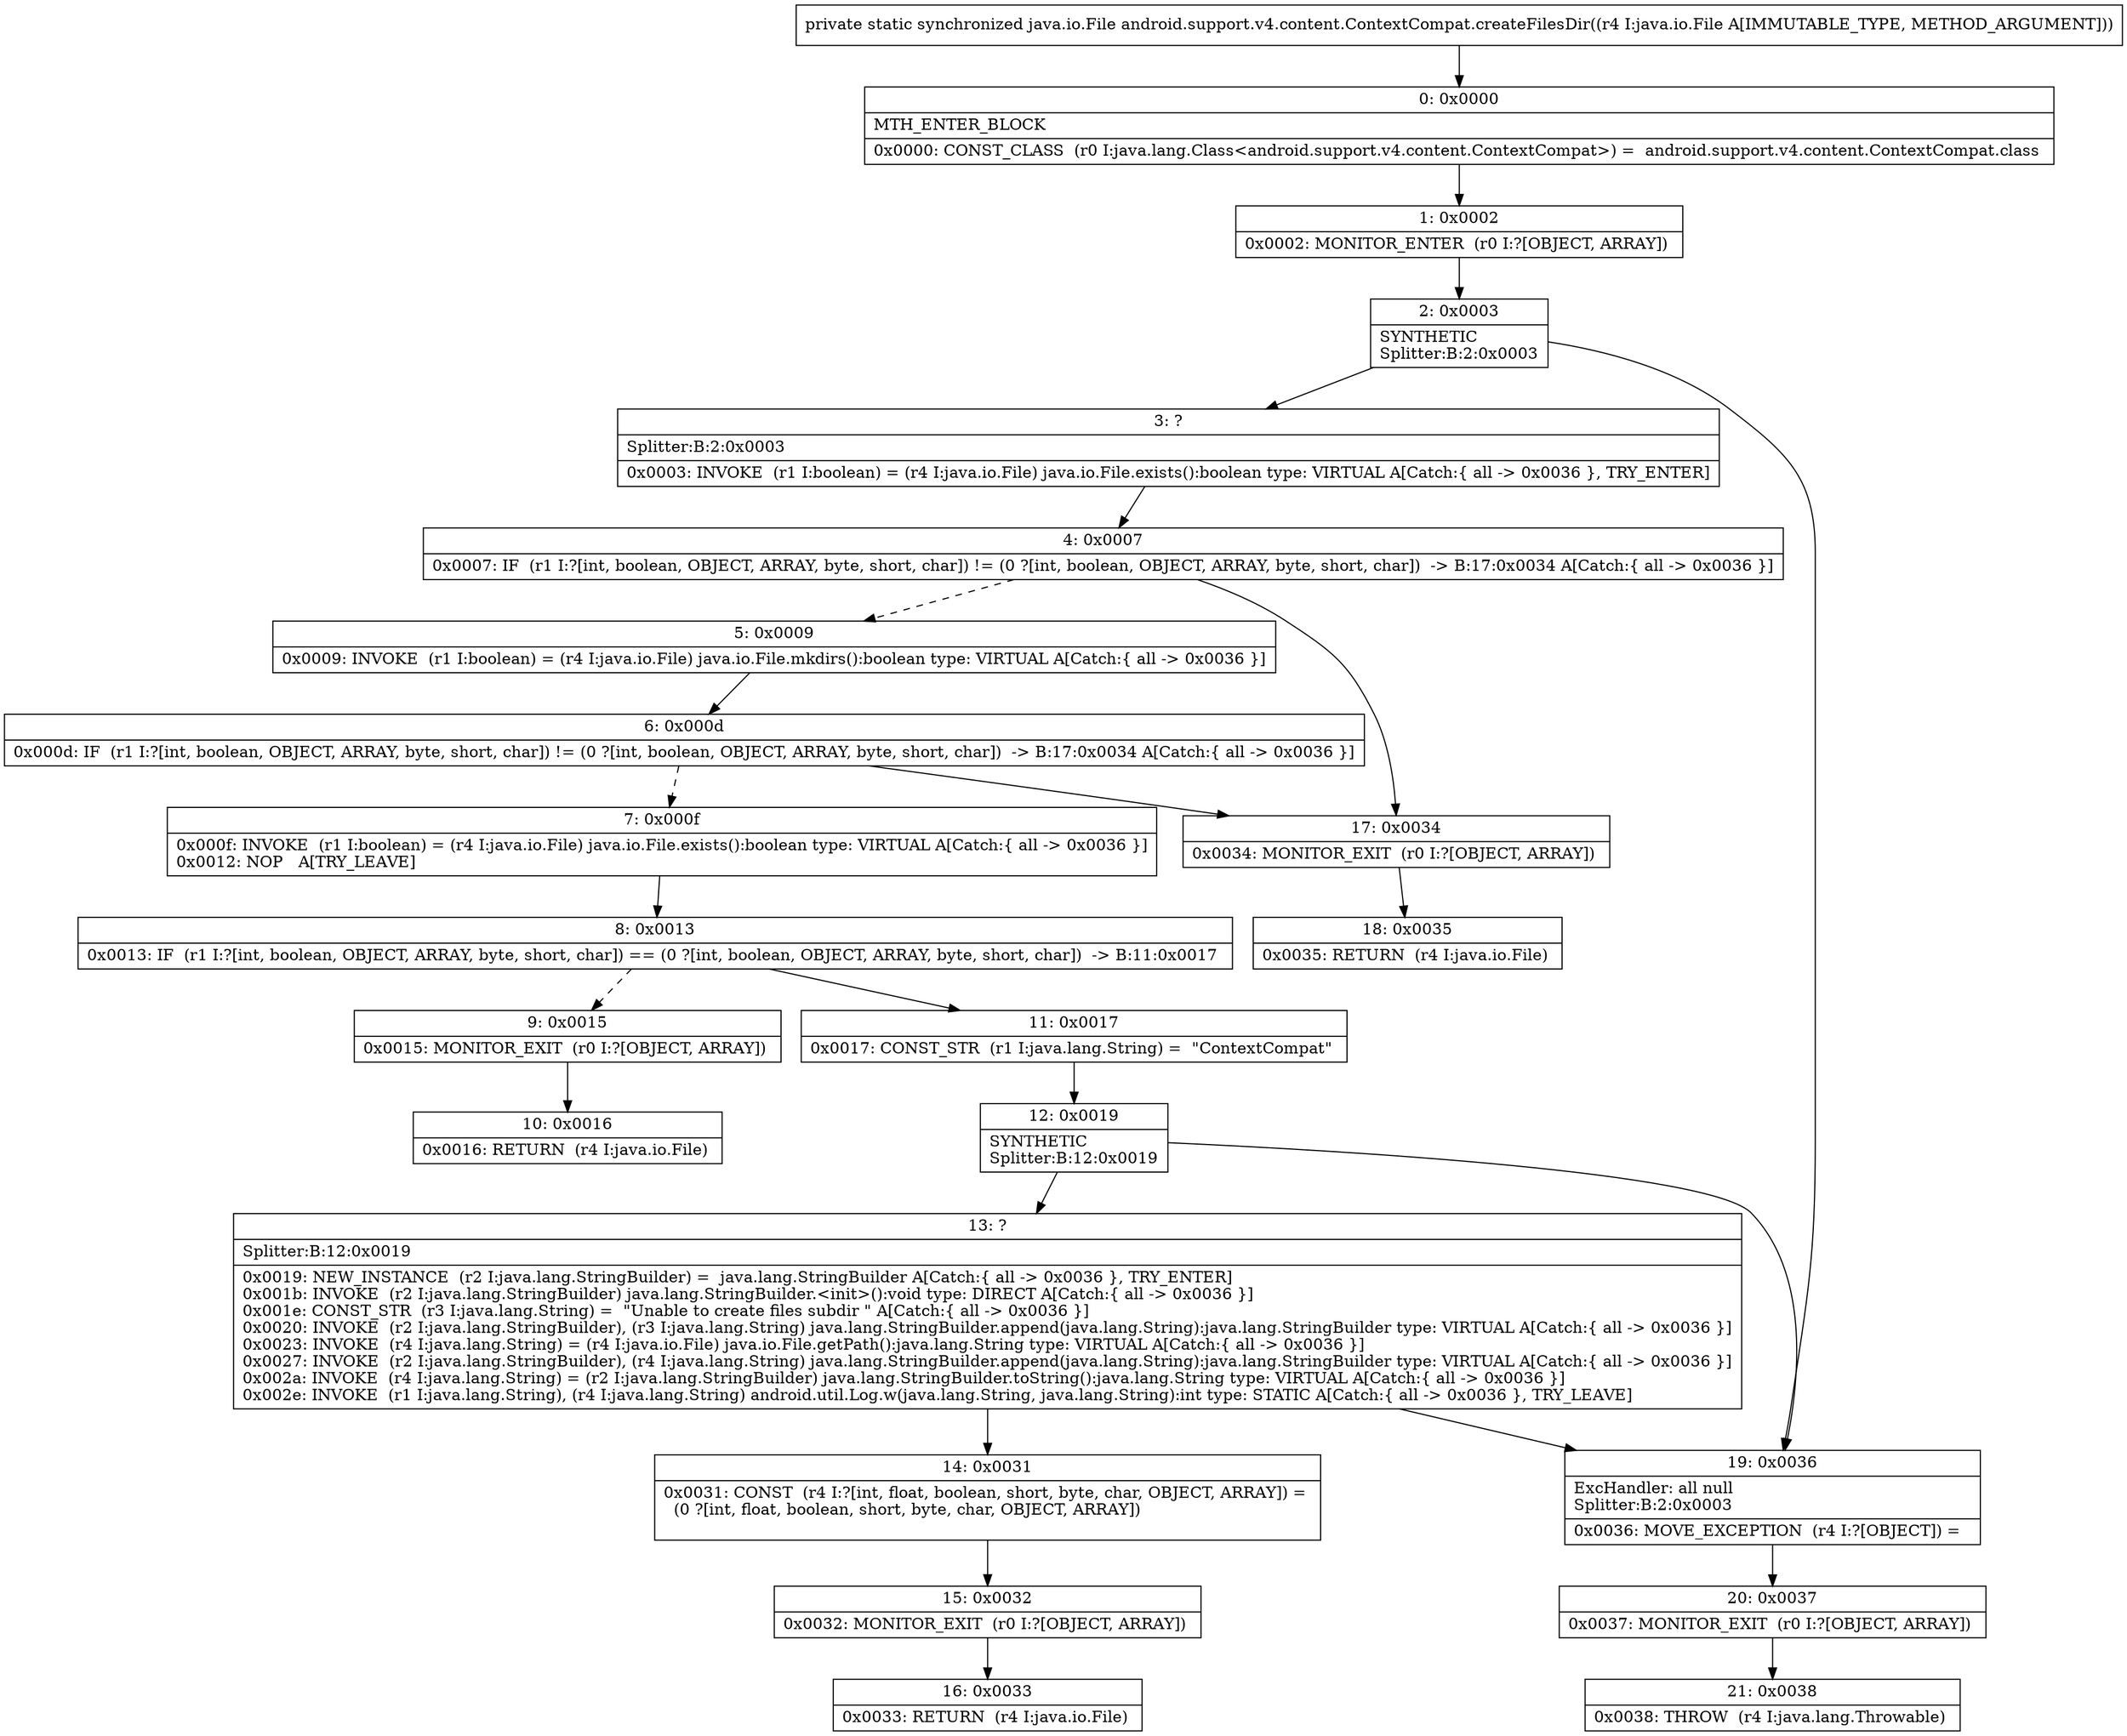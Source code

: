 digraph "CFG forandroid.support.v4.content.ContextCompat.createFilesDir(Ljava\/io\/File;)Ljava\/io\/File;" {
Node_0 [shape=record,label="{0\:\ 0x0000|MTH_ENTER_BLOCK\l|0x0000: CONST_CLASS  (r0 I:java.lang.Class\<android.support.v4.content.ContextCompat\>) =  android.support.v4.content.ContextCompat.class \l}"];
Node_1 [shape=record,label="{1\:\ 0x0002|0x0002: MONITOR_ENTER  (r0 I:?[OBJECT, ARRAY]) \l}"];
Node_2 [shape=record,label="{2\:\ 0x0003|SYNTHETIC\lSplitter:B:2:0x0003\l}"];
Node_3 [shape=record,label="{3\:\ ?|Splitter:B:2:0x0003\l|0x0003: INVOKE  (r1 I:boolean) = (r4 I:java.io.File) java.io.File.exists():boolean type: VIRTUAL A[Catch:\{ all \-\> 0x0036 \}, TRY_ENTER]\l}"];
Node_4 [shape=record,label="{4\:\ 0x0007|0x0007: IF  (r1 I:?[int, boolean, OBJECT, ARRAY, byte, short, char]) != (0 ?[int, boolean, OBJECT, ARRAY, byte, short, char])  \-\> B:17:0x0034 A[Catch:\{ all \-\> 0x0036 \}]\l}"];
Node_5 [shape=record,label="{5\:\ 0x0009|0x0009: INVOKE  (r1 I:boolean) = (r4 I:java.io.File) java.io.File.mkdirs():boolean type: VIRTUAL A[Catch:\{ all \-\> 0x0036 \}]\l}"];
Node_6 [shape=record,label="{6\:\ 0x000d|0x000d: IF  (r1 I:?[int, boolean, OBJECT, ARRAY, byte, short, char]) != (0 ?[int, boolean, OBJECT, ARRAY, byte, short, char])  \-\> B:17:0x0034 A[Catch:\{ all \-\> 0x0036 \}]\l}"];
Node_7 [shape=record,label="{7\:\ 0x000f|0x000f: INVOKE  (r1 I:boolean) = (r4 I:java.io.File) java.io.File.exists():boolean type: VIRTUAL A[Catch:\{ all \-\> 0x0036 \}]\l0x0012: NOP   A[TRY_LEAVE]\l}"];
Node_8 [shape=record,label="{8\:\ 0x0013|0x0013: IF  (r1 I:?[int, boolean, OBJECT, ARRAY, byte, short, char]) == (0 ?[int, boolean, OBJECT, ARRAY, byte, short, char])  \-\> B:11:0x0017 \l}"];
Node_9 [shape=record,label="{9\:\ 0x0015|0x0015: MONITOR_EXIT  (r0 I:?[OBJECT, ARRAY]) \l}"];
Node_10 [shape=record,label="{10\:\ 0x0016|0x0016: RETURN  (r4 I:java.io.File) \l}"];
Node_11 [shape=record,label="{11\:\ 0x0017|0x0017: CONST_STR  (r1 I:java.lang.String) =  \"ContextCompat\" \l}"];
Node_12 [shape=record,label="{12\:\ 0x0019|SYNTHETIC\lSplitter:B:12:0x0019\l}"];
Node_13 [shape=record,label="{13\:\ ?|Splitter:B:12:0x0019\l|0x0019: NEW_INSTANCE  (r2 I:java.lang.StringBuilder) =  java.lang.StringBuilder A[Catch:\{ all \-\> 0x0036 \}, TRY_ENTER]\l0x001b: INVOKE  (r2 I:java.lang.StringBuilder) java.lang.StringBuilder.\<init\>():void type: DIRECT A[Catch:\{ all \-\> 0x0036 \}]\l0x001e: CONST_STR  (r3 I:java.lang.String) =  \"Unable to create files subdir \" A[Catch:\{ all \-\> 0x0036 \}]\l0x0020: INVOKE  (r2 I:java.lang.StringBuilder), (r3 I:java.lang.String) java.lang.StringBuilder.append(java.lang.String):java.lang.StringBuilder type: VIRTUAL A[Catch:\{ all \-\> 0x0036 \}]\l0x0023: INVOKE  (r4 I:java.lang.String) = (r4 I:java.io.File) java.io.File.getPath():java.lang.String type: VIRTUAL A[Catch:\{ all \-\> 0x0036 \}]\l0x0027: INVOKE  (r2 I:java.lang.StringBuilder), (r4 I:java.lang.String) java.lang.StringBuilder.append(java.lang.String):java.lang.StringBuilder type: VIRTUAL A[Catch:\{ all \-\> 0x0036 \}]\l0x002a: INVOKE  (r4 I:java.lang.String) = (r2 I:java.lang.StringBuilder) java.lang.StringBuilder.toString():java.lang.String type: VIRTUAL A[Catch:\{ all \-\> 0x0036 \}]\l0x002e: INVOKE  (r1 I:java.lang.String), (r4 I:java.lang.String) android.util.Log.w(java.lang.String, java.lang.String):int type: STATIC A[Catch:\{ all \-\> 0x0036 \}, TRY_LEAVE]\l}"];
Node_14 [shape=record,label="{14\:\ 0x0031|0x0031: CONST  (r4 I:?[int, float, boolean, short, byte, char, OBJECT, ARRAY]) = \l  (0 ?[int, float, boolean, short, byte, char, OBJECT, ARRAY])\l \l}"];
Node_15 [shape=record,label="{15\:\ 0x0032|0x0032: MONITOR_EXIT  (r0 I:?[OBJECT, ARRAY]) \l}"];
Node_16 [shape=record,label="{16\:\ 0x0033|0x0033: RETURN  (r4 I:java.io.File) \l}"];
Node_17 [shape=record,label="{17\:\ 0x0034|0x0034: MONITOR_EXIT  (r0 I:?[OBJECT, ARRAY]) \l}"];
Node_18 [shape=record,label="{18\:\ 0x0035|0x0035: RETURN  (r4 I:java.io.File) \l}"];
Node_19 [shape=record,label="{19\:\ 0x0036|ExcHandler: all null\lSplitter:B:2:0x0003\l|0x0036: MOVE_EXCEPTION  (r4 I:?[OBJECT]) =  \l}"];
Node_20 [shape=record,label="{20\:\ 0x0037|0x0037: MONITOR_EXIT  (r0 I:?[OBJECT, ARRAY]) \l}"];
Node_21 [shape=record,label="{21\:\ 0x0038|0x0038: THROW  (r4 I:java.lang.Throwable) \l}"];
MethodNode[shape=record,label="{private static synchronized java.io.File android.support.v4.content.ContextCompat.createFilesDir((r4 I:java.io.File A[IMMUTABLE_TYPE, METHOD_ARGUMENT])) }"];
MethodNode -> Node_0;
Node_0 -> Node_1;
Node_1 -> Node_2;
Node_2 -> Node_3;
Node_2 -> Node_19;
Node_3 -> Node_4;
Node_4 -> Node_5[style=dashed];
Node_4 -> Node_17;
Node_5 -> Node_6;
Node_6 -> Node_7[style=dashed];
Node_6 -> Node_17;
Node_7 -> Node_8;
Node_8 -> Node_9[style=dashed];
Node_8 -> Node_11;
Node_9 -> Node_10;
Node_11 -> Node_12;
Node_12 -> Node_13;
Node_12 -> Node_19;
Node_13 -> Node_14;
Node_13 -> Node_19;
Node_14 -> Node_15;
Node_15 -> Node_16;
Node_17 -> Node_18;
Node_19 -> Node_20;
Node_20 -> Node_21;
}

